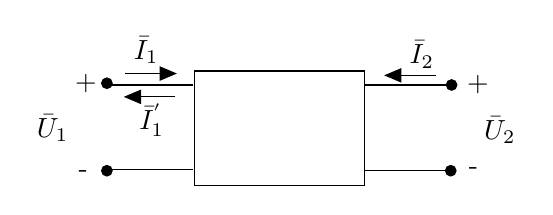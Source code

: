 \begin{tikzpicture}[y=-1cm]
\sf
\path (6.056,6.467) node[text=black,anchor=base west] {$\bar{U}_2$};
\path (5.389,5.511) node[text=black,anchor=base] {$\bar{I}_2$};
\path (1.889,5.456) node[text=black,anchor=base] {$\bar{I}_1$};
\path (1.958,6.344) node[text=black,anchor=base] {$\bar{I}^{'}_{1}$};
\path (1.022,6.444) node[text=black,anchor=base east] {$\bar{U}_1$};
\filldraw[black] (1.389,5.756) ellipse (0.067cm and 0.067cm);
\filldraw[black] (1.389,6.867) ellipse (0.067cm and 0.067cm);
\filldraw[black] (5.767,5.778) ellipse (0.067cm and 0.067cm);
\filldraw[black] (5.756,6.867) ellipse (0.067cm and 0.067cm);
\draw[black] (2.5,5.6) rectangle (4.658,7.056);
\draw[black] (1.407,6.856) -- (2.489,6.856);
\draw[black] (1.407,5.778) -- (2.489,5.778);
\draw[arrows=-triangle 45,black] (1.622,5.633) -- (2.278,5.633);
\draw[black] (4.656,6.867) -- (5.738,6.867);
\draw[black] (4.667,5.778) -- (5.749,5.778);
\draw[arrows=-triangle 45,black] (5.567,5.656) -- (4.911,5.656);
\path (1.122,5.844) node[text=black,anchor=base] {+};
\path (1.089,6.956) node[text=black,anchor=base] {-};
\path (6.044,6.911) node[text=black,anchor=base] {-};
\path (6.1,5.856) node[text=black,anchor=base] {+};
\draw[arrows=-triangle 45,black] (2.26,5.929) -- (1.604,5.929);

\end{tikzpicture}%

%% Configure (x)emacs for this file ...
%% Local Variables:
%% mode: latex
%% End: